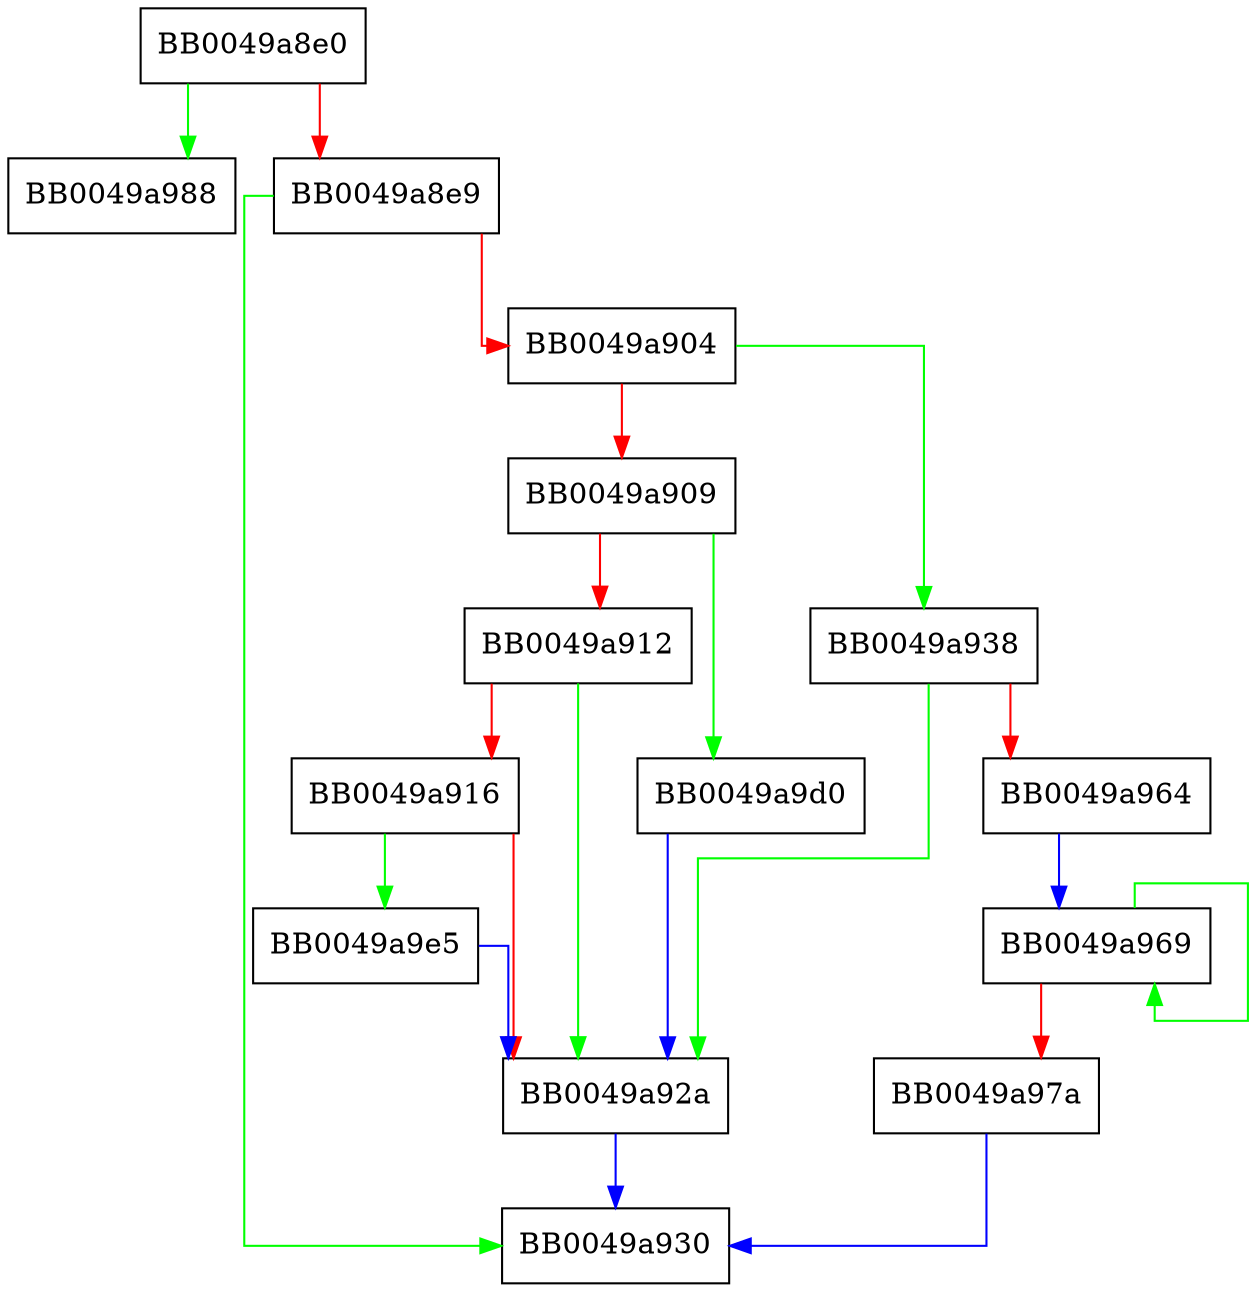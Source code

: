 digraph SSL_SESSION_set1_id_context {
  node [shape="box"];
  graph [splines=ortho];
  BB0049a8e0 -> BB0049a988 [color="green"];
  BB0049a8e0 -> BB0049a8e9 [color="red"];
  BB0049a8e9 -> BB0049a930 [color="green"];
  BB0049a8e9 -> BB0049a904 [color="red"];
  BB0049a904 -> BB0049a938 [color="green"];
  BB0049a904 -> BB0049a909 [color="red"];
  BB0049a909 -> BB0049a9d0 [color="green"];
  BB0049a909 -> BB0049a912 [color="red"];
  BB0049a912 -> BB0049a92a [color="green"];
  BB0049a912 -> BB0049a916 [color="red"];
  BB0049a916 -> BB0049a9e5 [color="green"];
  BB0049a916 -> BB0049a92a [color="red"];
  BB0049a92a -> BB0049a930 [color="blue"];
  BB0049a938 -> BB0049a92a [color="green"];
  BB0049a938 -> BB0049a964 [color="red"];
  BB0049a964 -> BB0049a969 [color="blue"];
  BB0049a969 -> BB0049a969 [color="green"];
  BB0049a969 -> BB0049a97a [color="red"];
  BB0049a97a -> BB0049a930 [color="blue"];
  BB0049a9d0 -> BB0049a92a [color="blue"];
  BB0049a9e5 -> BB0049a92a [color="blue"];
}